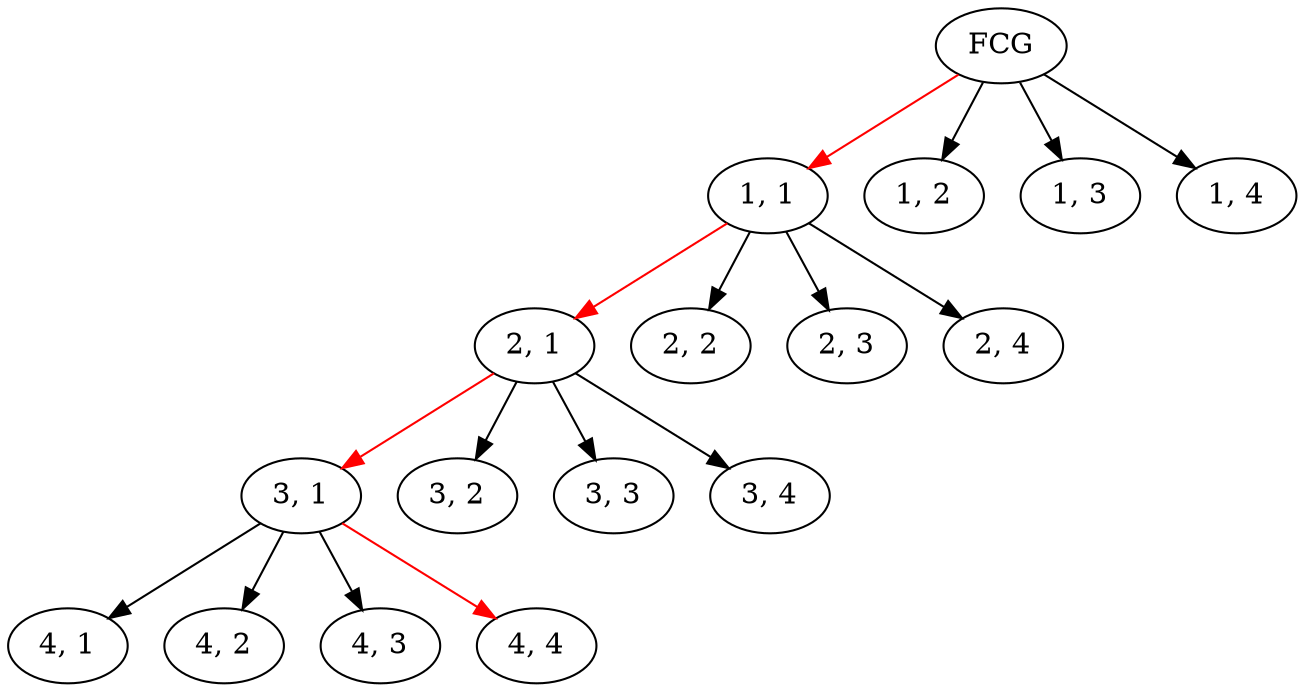 digraph naive {
	"FCG"
	edge [color=red]
	"FCG" -> "1, 1"
	edge [color=black]
	"FCG" -> "1, 2"
	"FCG" -> "1, 3"
	"FCG" -> "1, 4"

	edge [color=red]
	"1, 1" -> "2, 1"
	edge [color=black]
	"1, 1" -> "2, 2"
	"1, 1" -> "2, 3"
	"1, 1" -> "2, 4"

	edge [color=red]
	"2, 1" -> "3, 1"
	edge [color=black]
	"2, 1" -> "3, 2"
	"2, 1" -> "3, 3"
	"2, 1" -> "3, 4"

	"3, 1" -> "4, 1"
	"3, 1" -> "4, 2"
	"3, 1" -> "4, 3"
	edge [color=red]
	"3, 1" -> "4, 4"
	edge [color=black]
}